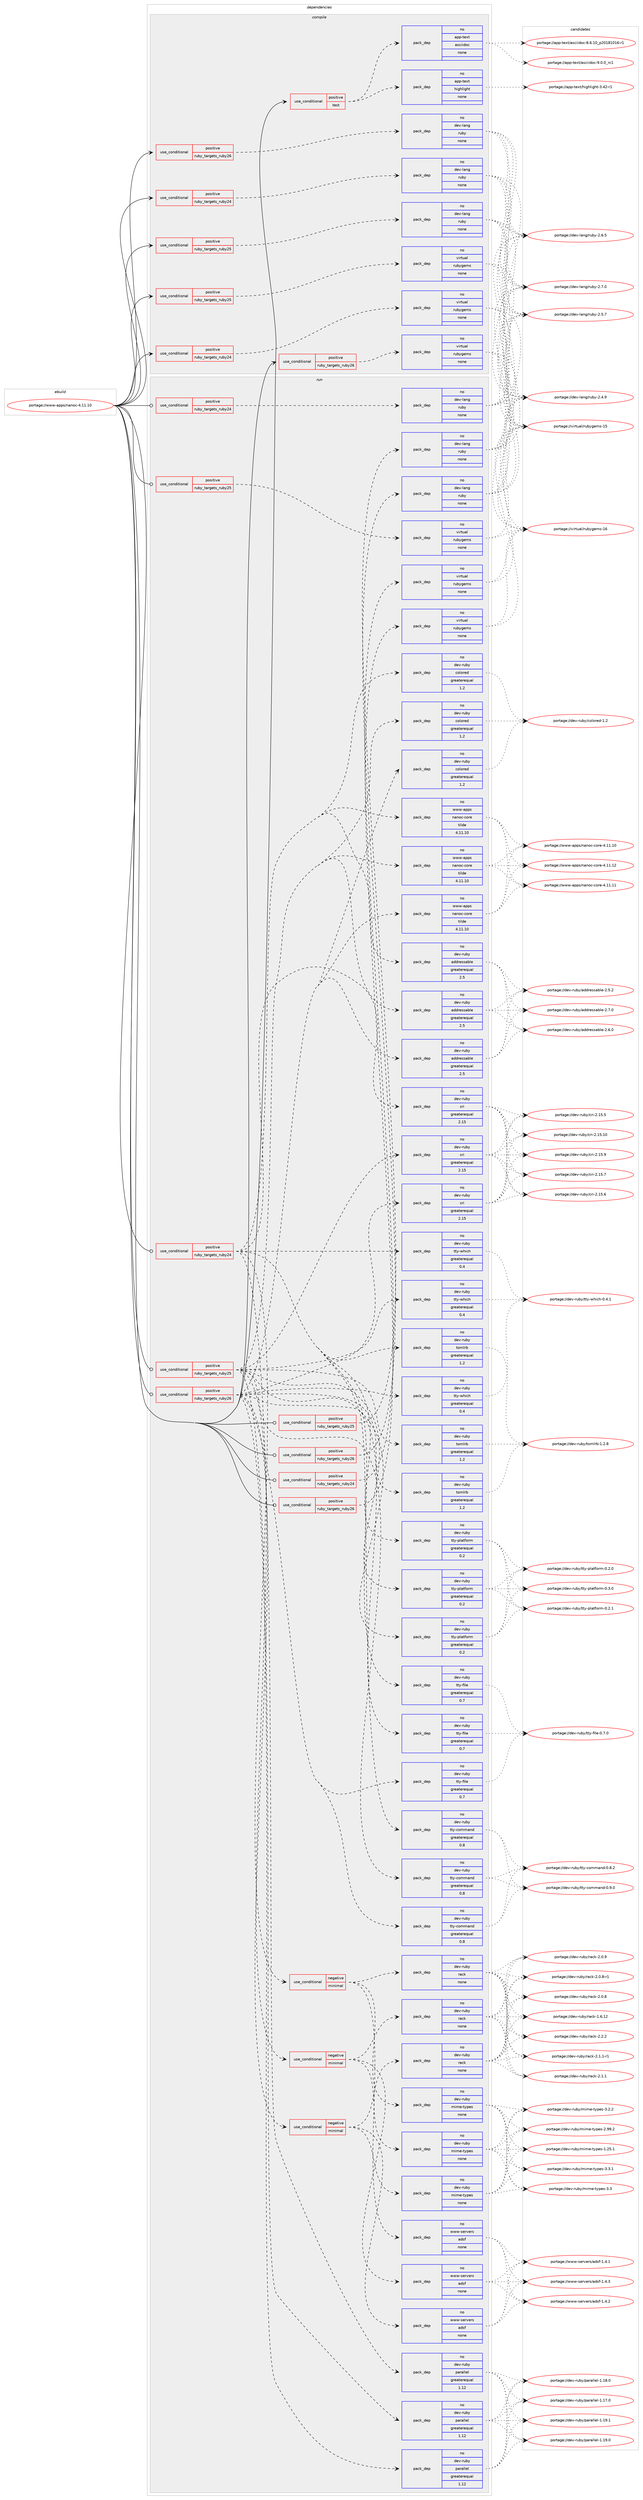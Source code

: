 digraph prolog {

# *************
# Graph options
# *************

newrank=true;
concentrate=true;
compound=true;
graph [rankdir=LR,fontname=Helvetica,fontsize=10,ranksep=1.5];#, ranksep=2.5, nodesep=0.2];
edge  [arrowhead=vee];
node  [fontname=Helvetica,fontsize=10];

# **********
# The ebuild
# **********

subgraph cluster_leftcol {
color=gray;
rank=same;
label=<<i>ebuild</i>>;
id [label="portage://www-apps/nanoc-4.11.10", color=red, width=4, href="../www-apps/nanoc-4.11.10.svg"];
}

# ****************
# The dependencies
# ****************

subgraph cluster_midcol {
color=gray;
label=<<i>dependencies</i>>;
subgraph cluster_compile {
fillcolor="#eeeeee";
style=filled;
label=<<i>compile</i>>;
subgraph cond2663 {
dependency18436 [label=<<TABLE BORDER="0" CELLBORDER="1" CELLSPACING="0" CELLPADDING="4"><TR><TD ROWSPAN="3" CELLPADDING="10">use_conditional</TD></TR><TR><TD>positive</TD></TR><TR><TD>ruby_targets_ruby24</TD></TR></TABLE>>, shape=none, color=red];
subgraph pack15449 {
dependency18437 [label=<<TABLE BORDER="0" CELLBORDER="1" CELLSPACING="0" CELLPADDING="4" WIDTH="220"><TR><TD ROWSPAN="6" CELLPADDING="30">pack_dep</TD></TR><TR><TD WIDTH="110">no</TD></TR><TR><TD>dev-lang</TD></TR><TR><TD>ruby</TD></TR><TR><TD>none</TD></TR><TR><TD></TD></TR></TABLE>>, shape=none, color=blue];
}
dependency18436:e -> dependency18437:w [weight=20,style="dashed",arrowhead="vee"];
}
id:e -> dependency18436:w [weight=20,style="solid",arrowhead="vee"];
subgraph cond2664 {
dependency18438 [label=<<TABLE BORDER="0" CELLBORDER="1" CELLSPACING="0" CELLPADDING="4"><TR><TD ROWSPAN="3" CELLPADDING="10">use_conditional</TD></TR><TR><TD>positive</TD></TR><TR><TD>ruby_targets_ruby24</TD></TR></TABLE>>, shape=none, color=red];
subgraph pack15450 {
dependency18439 [label=<<TABLE BORDER="0" CELLBORDER="1" CELLSPACING="0" CELLPADDING="4" WIDTH="220"><TR><TD ROWSPAN="6" CELLPADDING="30">pack_dep</TD></TR><TR><TD WIDTH="110">no</TD></TR><TR><TD>virtual</TD></TR><TR><TD>rubygems</TD></TR><TR><TD>none</TD></TR><TR><TD></TD></TR></TABLE>>, shape=none, color=blue];
}
dependency18438:e -> dependency18439:w [weight=20,style="dashed",arrowhead="vee"];
}
id:e -> dependency18438:w [weight=20,style="solid",arrowhead="vee"];
subgraph cond2665 {
dependency18440 [label=<<TABLE BORDER="0" CELLBORDER="1" CELLSPACING="0" CELLPADDING="4"><TR><TD ROWSPAN="3" CELLPADDING="10">use_conditional</TD></TR><TR><TD>positive</TD></TR><TR><TD>ruby_targets_ruby25</TD></TR></TABLE>>, shape=none, color=red];
subgraph pack15451 {
dependency18441 [label=<<TABLE BORDER="0" CELLBORDER="1" CELLSPACING="0" CELLPADDING="4" WIDTH="220"><TR><TD ROWSPAN="6" CELLPADDING="30">pack_dep</TD></TR><TR><TD WIDTH="110">no</TD></TR><TR><TD>dev-lang</TD></TR><TR><TD>ruby</TD></TR><TR><TD>none</TD></TR><TR><TD></TD></TR></TABLE>>, shape=none, color=blue];
}
dependency18440:e -> dependency18441:w [weight=20,style="dashed",arrowhead="vee"];
}
id:e -> dependency18440:w [weight=20,style="solid",arrowhead="vee"];
subgraph cond2666 {
dependency18442 [label=<<TABLE BORDER="0" CELLBORDER="1" CELLSPACING="0" CELLPADDING="4"><TR><TD ROWSPAN="3" CELLPADDING="10">use_conditional</TD></TR><TR><TD>positive</TD></TR><TR><TD>ruby_targets_ruby25</TD></TR></TABLE>>, shape=none, color=red];
subgraph pack15452 {
dependency18443 [label=<<TABLE BORDER="0" CELLBORDER="1" CELLSPACING="0" CELLPADDING="4" WIDTH="220"><TR><TD ROWSPAN="6" CELLPADDING="30">pack_dep</TD></TR><TR><TD WIDTH="110">no</TD></TR><TR><TD>virtual</TD></TR><TR><TD>rubygems</TD></TR><TR><TD>none</TD></TR><TR><TD></TD></TR></TABLE>>, shape=none, color=blue];
}
dependency18442:e -> dependency18443:w [weight=20,style="dashed",arrowhead="vee"];
}
id:e -> dependency18442:w [weight=20,style="solid",arrowhead="vee"];
subgraph cond2667 {
dependency18444 [label=<<TABLE BORDER="0" CELLBORDER="1" CELLSPACING="0" CELLPADDING="4"><TR><TD ROWSPAN="3" CELLPADDING="10">use_conditional</TD></TR><TR><TD>positive</TD></TR><TR><TD>ruby_targets_ruby26</TD></TR></TABLE>>, shape=none, color=red];
subgraph pack15453 {
dependency18445 [label=<<TABLE BORDER="0" CELLBORDER="1" CELLSPACING="0" CELLPADDING="4" WIDTH="220"><TR><TD ROWSPAN="6" CELLPADDING="30">pack_dep</TD></TR><TR><TD WIDTH="110">no</TD></TR><TR><TD>dev-lang</TD></TR><TR><TD>ruby</TD></TR><TR><TD>none</TD></TR><TR><TD></TD></TR></TABLE>>, shape=none, color=blue];
}
dependency18444:e -> dependency18445:w [weight=20,style="dashed",arrowhead="vee"];
}
id:e -> dependency18444:w [weight=20,style="solid",arrowhead="vee"];
subgraph cond2668 {
dependency18446 [label=<<TABLE BORDER="0" CELLBORDER="1" CELLSPACING="0" CELLPADDING="4"><TR><TD ROWSPAN="3" CELLPADDING="10">use_conditional</TD></TR><TR><TD>positive</TD></TR><TR><TD>ruby_targets_ruby26</TD></TR></TABLE>>, shape=none, color=red];
subgraph pack15454 {
dependency18447 [label=<<TABLE BORDER="0" CELLBORDER="1" CELLSPACING="0" CELLPADDING="4" WIDTH="220"><TR><TD ROWSPAN="6" CELLPADDING="30">pack_dep</TD></TR><TR><TD WIDTH="110">no</TD></TR><TR><TD>virtual</TD></TR><TR><TD>rubygems</TD></TR><TR><TD>none</TD></TR><TR><TD></TD></TR></TABLE>>, shape=none, color=blue];
}
dependency18446:e -> dependency18447:w [weight=20,style="dashed",arrowhead="vee"];
}
id:e -> dependency18446:w [weight=20,style="solid",arrowhead="vee"];
subgraph cond2669 {
dependency18448 [label=<<TABLE BORDER="0" CELLBORDER="1" CELLSPACING="0" CELLPADDING="4"><TR><TD ROWSPAN="3" CELLPADDING="10">use_conditional</TD></TR><TR><TD>positive</TD></TR><TR><TD>test</TD></TR></TABLE>>, shape=none, color=red];
subgraph pack15455 {
dependency18449 [label=<<TABLE BORDER="0" CELLBORDER="1" CELLSPACING="0" CELLPADDING="4" WIDTH="220"><TR><TD ROWSPAN="6" CELLPADDING="30">pack_dep</TD></TR><TR><TD WIDTH="110">no</TD></TR><TR><TD>app-text</TD></TR><TR><TD>asciidoc</TD></TR><TR><TD>none</TD></TR><TR><TD></TD></TR></TABLE>>, shape=none, color=blue];
}
dependency18448:e -> dependency18449:w [weight=20,style="dashed",arrowhead="vee"];
subgraph pack15456 {
dependency18450 [label=<<TABLE BORDER="0" CELLBORDER="1" CELLSPACING="0" CELLPADDING="4" WIDTH="220"><TR><TD ROWSPAN="6" CELLPADDING="30">pack_dep</TD></TR><TR><TD WIDTH="110">no</TD></TR><TR><TD>app-text</TD></TR><TR><TD>highlight</TD></TR><TR><TD>none</TD></TR><TR><TD></TD></TR></TABLE>>, shape=none, color=blue];
}
dependency18448:e -> dependency18450:w [weight=20,style="dashed",arrowhead="vee"];
}
id:e -> dependency18448:w [weight=20,style="solid",arrowhead="vee"];
}
subgraph cluster_compileandrun {
fillcolor="#eeeeee";
style=filled;
label=<<i>compile and run</i>>;
}
subgraph cluster_run {
fillcolor="#eeeeee";
style=filled;
label=<<i>run</i>>;
subgraph cond2670 {
dependency18451 [label=<<TABLE BORDER="0" CELLBORDER="1" CELLSPACING="0" CELLPADDING="4"><TR><TD ROWSPAN="3" CELLPADDING="10">use_conditional</TD></TR><TR><TD>positive</TD></TR><TR><TD>ruby_targets_ruby24</TD></TR></TABLE>>, shape=none, color=red];
subgraph cond2671 {
dependency18452 [label=<<TABLE BORDER="0" CELLBORDER="1" CELLSPACING="0" CELLPADDING="4"><TR><TD ROWSPAN="3" CELLPADDING="10">use_conditional</TD></TR><TR><TD>negative</TD></TR><TR><TD>minimal</TD></TR></TABLE>>, shape=none, color=red];
subgraph pack15457 {
dependency18453 [label=<<TABLE BORDER="0" CELLBORDER="1" CELLSPACING="0" CELLPADDING="4" WIDTH="220"><TR><TD ROWSPAN="6" CELLPADDING="30">pack_dep</TD></TR><TR><TD WIDTH="110">no</TD></TR><TR><TD>dev-ruby</TD></TR><TR><TD>mime-types</TD></TR><TR><TD>none</TD></TR><TR><TD></TD></TR></TABLE>>, shape=none, color=blue];
}
dependency18452:e -> dependency18453:w [weight=20,style="dashed",arrowhead="vee"];
subgraph pack15458 {
dependency18454 [label=<<TABLE BORDER="0" CELLBORDER="1" CELLSPACING="0" CELLPADDING="4" WIDTH="220"><TR><TD ROWSPAN="6" CELLPADDING="30">pack_dep</TD></TR><TR><TD WIDTH="110">no</TD></TR><TR><TD>dev-ruby</TD></TR><TR><TD>rack</TD></TR><TR><TD>none</TD></TR><TR><TD></TD></TR></TABLE>>, shape=none, color=blue];
}
dependency18452:e -> dependency18454:w [weight=20,style="dashed",arrowhead="vee"];
subgraph pack15459 {
dependency18455 [label=<<TABLE BORDER="0" CELLBORDER="1" CELLSPACING="0" CELLPADDING="4" WIDTH="220"><TR><TD ROWSPAN="6" CELLPADDING="30">pack_dep</TD></TR><TR><TD WIDTH="110">no</TD></TR><TR><TD>www-servers</TD></TR><TR><TD>adsf</TD></TR><TR><TD>none</TD></TR><TR><TD></TD></TR></TABLE>>, shape=none, color=blue];
}
dependency18452:e -> dependency18455:w [weight=20,style="dashed",arrowhead="vee"];
}
dependency18451:e -> dependency18452:w [weight=20,style="dashed",arrowhead="vee"];
subgraph pack15460 {
dependency18456 [label=<<TABLE BORDER="0" CELLBORDER="1" CELLSPACING="0" CELLPADDING="4" WIDTH="220"><TR><TD ROWSPAN="6" CELLPADDING="30">pack_dep</TD></TR><TR><TD WIDTH="110">no</TD></TR><TR><TD>dev-ruby</TD></TR><TR><TD>addressable</TD></TR><TR><TD>greaterequal</TD></TR><TR><TD>2.5</TD></TR></TABLE>>, shape=none, color=blue];
}
dependency18451:e -> dependency18456:w [weight=20,style="dashed",arrowhead="vee"];
subgraph pack15461 {
dependency18457 [label=<<TABLE BORDER="0" CELLBORDER="1" CELLSPACING="0" CELLPADDING="4" WIDTH="220"><TR><TD ROWSPAN="6" CELLPADDING="30">pack_dep</TD></TR><TR><TD WIDTH="110">no</TD></TR><TR><TD>dev-ruby</TD></TR><TR><TD>colored</TD></TR><TR><TD>greaterequal</TD></TR><TR><TD>1.2</TD></TR></TABLE>>, shape=none, color=blue];
}
dependency18451:e -> dependency18457:w [weight=20,style="dashed",arrowhead="vee"];
subgraph pack15462 {
dependency18458 [label=<<TABLE BORDER="0" CELLBORDER="1" CELLSPACING="0" CELLPADDING="4" WIDTH="220"><TR><TD ROWSPAN="6" CELLPADDING="30">pack_dep</TD></TR><TR><TD WIDTH="110">no</TD></TR><TR><TD>dev-ruby</TD></TR><TR><TD>cri</TD></TR><TR><TD>greaterequal</TD></TR><TR><TD>2.15</TD></TR></TABLE>>, shape=none, color=blue];
}
dependency18451:e -> dependency18458:w [weight=20,style="dashed",arrowhead="vee"];
subgraph pack15463 {
dependency18459 [label=<<TABLE BORDER="0" CELLBORDER="1" CELLSPACING="0" CELLPADDING="4" WIDTH="220"><TR><TD ROWSPAN="6" CELLPADDING="30">pack_dep</TD></TR><TR><TD WIDTH="110">no</TD></TR><TR><TD>www-apps</TD></TR><TR><TD>nanoc-core</TD></TR><TR><TD>tilde</TD></TR><TR><TD>4.11.10</TD></TR></TABLE>>, shape=none, color=blue];
}
dependency18451:e -> dependency18459:w [weight=20,style="dashed",arrowhead="vee"];
subgraph pack15464 {
dependency18460 [label=<<TABLE BORDER="0" CELLBORDER="1" CELLSPACING="0" CELLPADDING="4" WIDTH="220"><TR><TD ROWSPAN="6" CELLPADDING="30">pack_dep</TD></TR><TR><TD WIDTH="110">no</TD></TR><TR><TD>dev-ruby</TD></TR><TR><TD>parallel</TD></TR><TR><TD>greaterequal</TD></TR><TR><TD>1.12</TD></TR></TABLE>>, shape=none, color=blue];
}
dependency18451:e -> dependency18460:w [weight=20,style="dashed",arrowhead="vee"];
subgraph pack15465 {
dependency18461 [label=<<TABLE BORDER="0" CELLBORDER="1" CELLSPACING="0" CELLPADDING="4" WIDTH="220"><TR><TD ROWSPAN="6" CELLPADDING="30">pack_dep</TD></TR><TR><TD WIDTH="110">no</TD></TR><TR><TD>dev-ruby</TD></TR><TR><TD>tomlrb</TD></TR><TR><TD>greaterequal</TD></TR><TR><TD>1.2</TD></TR></TABLE>>, shape=none, color=blue];
}
dependency18451:e -> dependency18461:w [weight=20,style="dashed",arrowhead="vee"];
subgraph pack15466 {
dependency18462 [label=<<TABLE BORDER="0" CELLBORDER="1" CELLSPACING="0" CELLPADDING="4" WIDTH="220"><TR><TD ROWSPAN="6" CELLPADDING="30">pack_dep</TD></TR><TR><TD WIDTH="110">no</TD></TR><TR><TD>dev-ruby</TD></TR><TR><TD>tty-command</TD></TR><TR><TD>greaterequal</TD></TR><TR><TD>0.8</TD></TR></TABLE>>, shape=none, color=blue];
}
dependency18451:e -> dependency18462:w [weight=20,style="dashed",arrowhead="vee"];
subgraph pack15467 {
dependency18463 [label=<<TABLE BORDER="0" CELLBORDER="1" CELLSPACING="0" CELLPADDING="4" WIDTH="220"><TR><TD ROWSPAN="6" CELLPADDING="30">pack_dep</TD></TR><TR><TD WIDTH="110">no</TD></TR><TR><TD>dev-ruby</TD></TR><TR><TD>tty-file</TD></TR><TR><TD>greaterequal</TD></TR><TR><TD>0.7</TD></TR></TABLE>>, shape=none, color=blue];
}
dependency18451:e -> dependency18463:w [weight=20,style="dashed",arrowhead="vee"];
subgraph pack15468 {
dependency18464 [label=<<TABLE BORDER="0" CELLBORDER="1" CELLSPACING="0" CELLPADDING="4" WIDTH="220"><TR><TD ROWSPAN="6" CELLPADDING="30">pack_dep</TD></TR><TR><TD WIDTH="110">no</TD></TR><TR><TD>dev-ruby</TD></TR><TR><TD>tty-platform</TD></TR><TR><TD>greaterequal</TD></TR><TR><TD>0.2</TD></TR></TABLE>>, shape=none, color=blue];
}
dependency18451:e -> dependency18464:w [weight=20,style="dashed",arrowhead="vee"];
subgraph pack15469 {
dependency18465 [label=<<TABLE BORDER="0" CELLBORDER="1" CELLSPACING="0" CELLPADDING="4" WIDTH="220"><TR><TD ROWSPAN="6" CELLPADDING="30">pack_dep</TD></TR><TR><TD WIDTH="110">no</TD></TR><TR><TD>dev-ruby</TD></TR><TR><TD>tty-which</TD></TR><TR><TD>greaterequal</TD></TR><TR><TD>0.4</TD></TR></TABLE>>, shape=none, color=blue];
}
dependency18451:e -> dependency18465:w [weight=20,style="dashed",arrowhead="vee"];
}
id:e -> dependency18451:w [weight=20,style="solid",arrowhead="odot"];
subgraph cond2672 {
dependency18466 [label=<<TABLE BORDER="0" CELLBORDER="1" CELLSPACING="0" CELLPADDING="4"><TR><TD ROWSPAN="3" CELLPADDING="10">use_conditional</TD></TR><TR><TD>positive</TD></TR><TR><TD>ruby_targets_ruby24</TD></TR></TABLE>>, shape=none, color=red];
subgraph pack15470 {
dependency18467 [label=<<TABLE BORDER="0" CELLBORDER="1" CELLSPACING="0" CELLPADDING="4" WIDTH="220"><TR><TD ROWSPAN="6" CELLPADDING="30">pack_dep</TD></TR><TR><TD WIDTH="110">no</TD></TR><TR><TD>dev-lang</TD></TR><TR><TD>ruby</TD></TR><TR><TD>none</TD></TR><TR><TD></TD></TR></TABLE>>, shape=none, color=blue];
}
dependency18466:e -> dependency18467:w [weight=20,style="dashed",arrowhead="vee"];
}
id:e -> dependency18466:w [weight=20,style="solid",arrowhead="odot"];
subgraph cond2673 {
dependency18468 [label=<<TABLE BORDER="0" CELLBORDER="1" CELLSPACING="0" CELLPADDING="4"><TR><TD ROWSPAN="3" CELLPADDING="10">use_conditional</TD></TR><TR><TD>positive</TD></TR><TR><TD>ruby_targets_ruby24</TD></TR></TABLE>>, shape=none, color=red];
subgraph pack15471 {
dependency18469 [label=<<TABLE BORDER="0" CELLBORDER="1" CELLSPACING="0" CELLPADDING="4" WIDTH="220"><TR><TD ROWSPAN="6" CELLPADDING="30">pack_dep</TD></TR><TR><TD WIDTH="110">no</TD></TR><TR><TD>virtual</TD></TR><TR><TD>rubygems</TD></TR><TR><TD>none</TD></TR><TR><TD></TD></TR></TABLE>>, shape=none, color=blue];
}
dependency18468:e -> dependency18469:w [weight=20,style="dashed",arrowhead="vee"];
}
id:e -> dependency18468:w [weight=20,style="solid",arrowhead="odot"];
subgraph cond2674 {
dependency18470 [label=<<TABLE BORDER="0" CELLBORDER="1" CELLSPACING="0" CELLPADDING="4"><TR><TD ROWSPAN="3" CELLPADDING="10">use_conditional</TD></TR><TR><TD>positive</TD></TR><TR><TD>ruby_targets_ruby25</TD></TR></TABLE>>, shape=none, color=red];
subgraph cond2675 {
dependency18471 [label=<<TABLE BORDER="0" CELLBORDER="1" CELLSPACING="0" CELLPADDING="4"><TR><TD ROWSPAN="3" CELLPADDING="10">use_conditional</TD></TR><TR><TD>negative</TD></TR><TR><TD>minimal</TD></TR></TABLE>>, shape=none, color=red];
subgraph pack15472 {
dependency18472 [label=<<TABLE BORDER="0" CELLBORDER="1" CELLSPACING="0" CELLPADDING="4" WIDTH="220"><TR><TD ROWSPAN="6" CELLPADDING="30">pack_dep</TD></TR><TR><TD WIDTH="110">no</TD></TR><TR><TD>dev-ruby</TD></TR><TR><TD>mime-types</TD></TR><TR><TD>none</TD></TR><TR><TD></TD></TR></TABLE>>, shape=none, color=blue];
}
dependency18471:e -> dependency18472:w [weight=20,style="dashed",arrowhead="vee"];
subgraph pack15473 {
dependency18473 [label=<<TABLE BORDER="0" CELLBORDER="1" CELLSPACING="0" CELLPADDING="4" WIDTH="220"><TR><TD ROWSPAN="6" CELLPADDING="30">pack_dep</TD></TR><TR><TD WIDTH="110">no</TD></TR><TR><TD>dev-ruby</TD></TR><TR><TD>rack</TD></TR><TR><TD>none</TD></TR><TR><TD></TD></TR></TABLE>>, shape=none, color=blue];
}
dependency18471:e -> dependency18473:w [weight=20,style="dashed",arrowhead="vee"];
subgraph pack15474 {
dependency18474 [label=<<TABLE BORDER="0" CELLBORDER="1" CELLSPACING="0" CELLPADDING="4" WIDTH="220"><TR><TD ROWSPAN="6" CELLPADDING="30">pack_dep</TD></TR><TR><TD WIDTH="110">no</TD></TR><TR><TD>www-servers</TD></TR><TR><TD>adsf</TD></TR><TR><TD>none</TD></TR><TR><TD></TD></TR></TABLE>>, shape=none, color=blue];
}
dependency18471:e -> dependency18474:w [weight=20,style="dashed",arrowhead="vee"];
}
dependency18470:e -> dependency18471:w [weight=20,style="dashed",arrowhead="vee"];
subgraph pack15475 {
dependency18475 [label=<<TABLE BORDER="0" CELLBORDER="1" CELLSPACING="0" CELLPADDING="4" WIDTH="220"><TR><TD ROWSPAN="6" CELLPADDING="30">pack_dep</TD></TR><TR><TD WIDTH="110">no</TD></TR><TR><TD>dev-ruby</TD></TR><TR><TD>addressable</TD></TR><TR><TD>greaterequal</TD></TR><TR><TD>2.5</TD></TR></TABLE>>, shape=none, color=blue];
}
dependency18470:e -> dependency18475:w [weight=20,style="dashed",arrowhead="vee"];
subgraph pack15476 {
dependency18476 [label=<<TABLE BORDER="0" CELLBORDER="1" CELLSPACING="0" CELLPADDING="4" WIDTH="220"><TR><TD ROWSPAN="6" CELLPADDING="30">pack_dep</TD></TR><TR><TD WIDTH="110">no</TD></TR><TR><TD>dev-ruby</TD></TR><TR><TD>colored</TD></TR><TR><TD>greaterequal</TD></TR><TR><TD>1.2</TD></TR></TABLE>>, shape=none, color=blue];
}
dependency18470:e -> dependency18476:w [weight=20,style="dashed",arrowhead="vee"];
subgraph pack15477 {
dependency18477 [label=<<TABLE BORDER="0" CELLBORDER="1" CELLSPACING="0" CELLPADDING="4" WIDTH="220"><TR><TD ROWSPAN="6" CELLPADDING="30">pack_dep</TD></TR><TR><TD WIDTH="110">no</TD></TR><TR><TD>dev-ruby</TD></TR><TR><TD>cri</TD></TR><TR><TD>greaterequal</TD></TR><TR><TD>2.15</TD></TR></TABLE>>, shape=none, color=blue];
}
dependency18470:e -> dependency18477:w [weight=20,style="dashed",arrowhead="vee"];
subgraph pack15478 {
dependency18478 [label=<<TABLE BORDER="0" CELLBORDER="1" CELLSPACING="0" CELLPADDING="4" WIDTH="220"><TR><TD ROWSPAN="6" CELLPADDING="30">pack_dep</TD></TR><TR><TD WIDTH="110">no</TD></TR><TR><TD>www-apps</TD></TR><TR><TD>nanoc-core</TD></TR><TR><TD>tilde</TD></TR><TR><TD>4.11.10</TD></TR></TABLE>>, shape=none, color=blue];
}
dependency18470:e -> dependency18478:w [weight=20,style="dashed",arrowhead="vee"];
subgraph pack15479 {
dependency18479 [label=<<TABLE BORDER="0" CELLBORDER="1" CELLSPACING="0" CELLPADDING="4" WIDTH="220"><TR><TD ROWSPAN="6" CELLPADDING="30">pack_dep</TD></TR><TR><TD WIDTH="110">no</TD></TR><TR><TD>dev-ruby</TD></TR><TR><TD>parallel</TD></TR><TR><TD>greaterequal</TD></TR><TR><TD>1.12</TD></TR></TABLE>>, shape=none, color=blue];
}
dependency18470:e -> dependency18479:w [weight=20,style="dashed",arrowhead="vee"];
subgraph pack15480 {
dependency18480 [label=<<TABLE BORDER="0" CELLBORDER="1" CELLSPACING="0" CELLPADDING="4" WIDTH="220"><TR><TD ROWSPAN="6" CELLPADDING="30">pack_dep</TD></TR><TR><TD WIDTH="110">no</TD></TR><TR><TD>dev-ruby</TD></TR><TR><TD>tomlrb</TD></TR><TR><TD>greaterequal</TD></TR><TR><TD>1.2</TD></TR></TABLE>>, shape=none, color=blue];
}
dependency18470:e -> dependency18480:w [weight=20,style="dashed",arrowhead="vee"];
subgraph pack15481 {
dependency18481 [label=<<TABLE BORDER="0" CELLBORDER="1" CELLSPACING="0" CELLPADDING="4" WIDTH="220"><TR><TD ROWSPAN="6" CELLPADDING="30">pack_dep</TD></TR><TR><TD WIDTH="110">no</TD></TR><TR><TD>dev-ruby</TD></TR><TR><TD>tty-command</TD></TR><TR><TD>greaterequal</TD></TR><TR><TD>0.8</TD></TR></TABLE>>, shape=none, color=blue];
}
dependency18470:e -> dependency18481:w [weight=20,style="dashed",arrowhead="vee"];
subgraph pack15482 {
dependency18482 [label=<<TABLE BORDER="0" CELLBORDER="1" CELLSPACING="0" CELLPADDING="4" WIDTH="220"><TR><TD ROWSPAN="6" CELLPADDING="30">pack_dep</TD></TR><TR><TD WIDTH="110">no</TD></TR><TR><TD>dev-ruby</TD></TR><TR><TD>tty-file</TD></TR><TR><TD>greaterequal</TD></TR><TR><TD>0.7</TD></TR></TABLE>>, shape=none, color=blue];
}
dependency18470:e -> dependency18482:w [weight=20,style="dashed",arrowhead="vee"];
subgraph pack15483 {
dependency18483 [label=<<TABLE BORDER="0" CELLBORDER="1" CELLSPACING="0" CELLPADDING="4" WIDTH="220"><TR><TD ROWSPAN="6" CELLPADDING="30">pack_dep</TD></TR><TR><TD WIDTH="110">no</TD></TR><TR><TD>dev-ruby</TD></TR><TR><TD>tty-platform</TD></TR><TR><TD>greaterequal</TD></TR><TR><TD>0.2</TD></TR></TABLE>>, shape=none, color=blue];
}
dependency18470:e -> dependency18483:w [weight=20,style="dashed",arrowhead="vee"];
subgraph pack15484 {
dependency18484 [label=<<TABLE BORDER="0" CELLBORDER="1" CELLSPACING="0" CELLPADDING="4" WIDTH="220"><TR><TD ROWSPAN="6" CELLPADDING="30">pack_dep</TD></TR><TR><TD WIDTH="110">no</TD></TR><TR><TD>dev-ruby</TD></TR><TR><TD>tty-which</TD></TR><TR><TD>greaterequal</TD></TR><TR><TD>0.4</TD></TR></TABLE>>, shape=none, color=blue];
}
dependency18470:e -> dependency18484:w [weight=20,style="dashed",arrowhead="vee"];
}
id:e -> dependency18470:w [weight=20,style="solid",arrowhead="odot"];
subgraph cond2676 {
dependency18485 [label=<<TABLE BORDER="0" CELLBORDER="1" CELLSPACING="0" CELLPADDING="4"><TR><TD ROWSPAN="3" CELLPADDING="10">use_conditional</TD></TR><TR><TD>positive</TD></TR><TR><TD>ruby_targets_ruby25</TD></TR></TABLE>>, shape=none, color=red];
subgraph pack15485 {
dependency18486 [label=<<TABLE BORDER="0" CELLBORDER="1" CELLSPACING="0" CELLPADDING="4" WIDTH="220"><TR><TD ROWSPAN="6" CELLPADDING="30">pack_dep</TD></TR><TR><TD WIDTH="110">no</TD></TR><TR><TD>dev-lang</TD></TR><TR><TD>ruby</TD></TR><TR><TD>none</TD></TR><TR><TD></TD></TR></TABLE>>, shape=none, color=blue];
}
dependency18485:e -> dependency18486:w [weight=20,style="dashed",arrowhead="vee"];
}
id:e -> dependency18485:w [weight=20,style="solid",arrowhead="odot"];
subgraph cond2677 {
dependency18487 [label=<<TABLE BORDER="0" CELLBORDER="1" CELLSPACING="0" CELLPADDING="4"><TR><TD ROWSPAN="3" CELLPADDING="10">use_conditional</TD></TR><TR><TD>positive</TD></TR><TR><TD>ruby_targets_ruby25</TD></TR></TABLE>>, shape=none, color=red];
subgraph pack15486 {
dependency18488 [label=<<TABLE BORDER="0" CELLBORDER="1" CELLSPACING="0" CELLPADDING="4" WIDTH="220"><TR><TD ROWSPAN="6" CELLPADDING="30">pack_dep</TD></TR><TR><TD WIDTH="110">no</TD></TR><TR><TD>virtual</TD></TR><TR><TD>rubygems</TD></TR><TR><TD>none</TD></TR><TR><TD></TD></TR></TABLE>>, shape=none, color=blue];
}
dependency18487:e -> dependency18488:w [weight=20,style="dashed",arrowhead="vee"];
}
id:e -> dependency18487:w [weight=20,style="solid",arrowhead="odot"];
subgraph cond2678 {
dependency18489 [label=<<TABLE BORDER="0" CELLBORDER="1" CELLSPACING="0" CELLPADDING="4"><TR><TD ROWSPAN="3" CELLPADDING="10">use_conditional</TD></TR><TR><TD>positive</TD></TR><TR><TD>ruby_targets_ruby26</TD></TR></TABLE>>, shape=none, color=red];
subgraph cond2679 {
dependency18490 [label=<<TABLE BORDER="0" CELLBORDER="1" CELLSPACING="0" CELLPADDING="4"><TR><TD ROWSPAN="3" CELLPADDING="10">use_conditional</TD></TR><TR><TD>negative</TD></TR><TR><TD>minimal</TD></TR></TABLE>>, shape=none, color=red];
subgraph pack15487 {
dependency18491 [label=<<TABLE BORDER="0" CELLBORDER="1" CELLSPACING="0" CELLPADDING="4" WIDTH="220"><TR><TD ROWSPAN="6" CELLPADDING="30">pack_dep</TD></TR><TR><TD WIDTH="110">no</TD></TR><TR><TD>dev-ruby</TD></TR><TR><TD>mime-types</TD></TR><TR><TD>none</TD></TR><TR><TD></TD></TR></TABLE>>, shape=none, color=blue];
}
dependency18490:e -> dependency18491:w [weight=20,style="dashed",arrowhead="vee"];
subgraph pack15488 {
dependency18492 [label=<<TABLE BORDER="0" CELLBORDER="1" CELLSPACING="0" CELLPADDING="4" WIDTH="220"><TR><TD ROWSPAN="6" CELLPADDING="30">pack_dep</TD></TR><TR><TD WIDTH="110">no</TD></TR><TR><TD>dev-ruby</TD></TR><TR><TD>rack</TD></TR><TR><TD>none</TD></TR><TR><TD></TD></TR></TABLE>>, shape=none, color=blue];
}
dependency18490:e -> dependency18492:w [weight=20,style="dashed",arrowhead="vee"];
subgraph pack15489 {
dependency18493 [label=<<TABLE BORDER="0" CELLBORDER="1" CELLSPACING="0" CELLPADDING="4" WIDTH="220"><TR><TD ROWSPAN="6" CELLPADDING="30">pack_dep</TD></TR><TR><TD WIDTH="110">no</TD></TR><TR><TD>www-servers</TD></TR><TR><TD>adsf</TD></TR><TR><TD>none</TD></TR><TR><TD></TD></TR></TABLE>>, shape=none, color=blue];
}
dependency18490:e -> dependency18493:w [weight=20,style="dashed",arrowhead="vee"];
}
dependency18489:e -> dependency18490:w [weight=20,style="dashed",arrowhead="vee"];
subgraph pack15490 {
dependency18494 [label=<<TABLE BORDER="0" CELLBORDER="1" CELLSPACING="0" CELLPADDING="4" WIDTH="220"><TR><TD ROWSPAN="6" CELLPADDING="30">pack_dep</TD></TR><TR><TD WIDTH="110">no</TD></TR><TR><TD>dev-ruby</TD></TR><TR><TD>addressable</TD></TR><TR><TD>greaterequal</TD></TR><TR><TD>2.5</TD></TR></TABLE>>, shape=none, color=blue];
}
dependency18489:e -> dependency18494:w [weight=20,style="dashed",arrowhead="vee"];
subgraph pack15491 {
dependency18495 [label=<<TABLE BORDER="0" CELLBORDER="1" CELLSPACING="0" CELLPADDING="4" WIDTH="220"><TR><TD ROWSPAN="6" CELLPADDING="30">pack_dep</TD></TR><TR><TD WIDTH="110">no</TD></TR><TR><TD>dev-ruby</TD></TR><TR><TD>colored</TD></TR><TR><TD>greaterequal</TD></TR><TR><TD>1.2</TD></TR></TABLE>>, shape=none, color=blue];
}
dependency18489:e -> dependency18495:w [weight=20,style="dashed",arrowhead="vee"];
subgraph pack15492 {
dependency18496 [label=<<TABLE BORDER="0" CELLBORDER="1" CELLSPACING="0" CELLPADDING="4" WIDTH="220"><TR><TD ROWSPAN="6" CELLPADDING="30">pack_dep</TD></TR><TR><TD WIDTH="110">no</TD></TR><TR><TD>dev-ruby</TD></TR><TR><TD>cri</TD></TR><TR><TD>greaterequal</TD></TR><TR><TD>2.15</TD></TR></TABLE>>, shape=none, color=blue];
}
dependency18489:e -> dependency18496:w [weight=20,style="dashed",arrowhead="vee"];
subgraph pack15493 {
dependency18497 [label=<<TABLE BORDER="0" CELLBORDER="1" CELLSPACING="0" CELLPADDING="4" WIDTH="220"><TR><TD ROWSPAN="6" CELLPADDING="30">pack_dep</TD></TR><TR><TD WIDTH="110">no</TD></TR><TR><TD>www-apps</TD></TR><TR><TD>nanoc-core</TD></TR><TR><TD>tilde</TD></TR><TR><TD>4.11.10</TD></TR></TABLE>>, shape=none, color=blue];
}
dependency18489:e -> dependency18497:w [weight=20,style="dashed",arrowhead="vee"];
subgraph pack15494 {
dependency18498 [label=<<TABLE BORDER="0" CELLBORDER="1" CELLSPACING="0" CELLPADDING="4" WIDTH="220"><TR><TD ROWSPAN="6" CELLPADDING="30">pack_dep</TD></TR><TR><TD WIDTH="110">no</TD></TR><TR><TD>dev-ruby</TD></TR><TR><TD>parallel</TD></TR><TR><TD>greaterequal</TD></TR><TR><TD>1.12</TD></TR></TABLE>>, shape=none, color=blue];
}
dependency18489:e -> dependency18498:w [weight=20,style="dashed",arrowhead="vee"];
subgraph pack15495 {
dependency18499 [label=<<TABLE BORDER="0" CELLBORDER="1" CELLSPACING="0" CELLPADDING="4" WIDTH="220"><TR><TD ROWSPAN="6" CELLPADDING="30">pack_dep</TD></TR><TR><TD WIDTH="110">no</TD></TR><TR><TD>dev-ruby</TD></TR><TR><TD>tomlrb</TD></TR><TR><TD>greaterequal</TD></TR><TR><TD>1.2</TD></TR></TABLE>>, shape=none, color=blue];
}
dependency18489:e -> dependency18499:w [weight=20,style="dashed",arrowhead="vee"];
subgraph pack15496 {
dependency18500 [label=<<TABLE BORDER="0" CELLBORDER="1" CELLSPACING="0" CELLPADDING="4" WIDTH="220"><TR><TD ROWSPAN="6" CELLPADDING="30">pack_dep</TD></TR><TR><TD WIDTH="110">no</TD></TR><TR><TD>dev-ruby</TD></TR><TR><TD>tty-command</TD></TR><TR><TD>greaterequal</TD></TR><TR><TD>0.8</TD></TR></TABLE>>, shape=none, color=blue];
}
dependency18489:e -> dependency18500:w [weight=20,style="dashed",arrowhead="vee"];
subgraph pack15497 {
dependency18501 [label=<<TABLE BORDER="0" CELLBORDER="1" CELLSPACING="0" CELLPADDING="4" WIDTH="220"><TR><TD ROWSPAN="6" CELLPADDING="30">pack_dep</TD></TR><TR><TD WIDTH="110">no</TD></TR><TR><TD>dev-ruby</TD></TR><TR><TD>tty-file</TD></TR><TR><TD>greaterequal</TD></TR><TR><TD>0.7</TD></TR></TABLE>>, shape=none, color=blue];
}
dependency18489:e -> dependency18501:w [weight=20,style="dashed",arrowhead="vee"];
subgraph pack15498 {
dependency18502 [label=<<TABLE BORDER="0" CELLBORDER="1" CELLSPACING="0" CELLPADDING="4" WIDTH="220"><TR><TD ROWSPAN="6" CELLPADDING="30">pack_dep</TD></TR><TR><TD WIDTH="110">no</TD></TR><TR><TD>dev-ruby</TD></TR><TR><TD>tty-platform</TD></TR><TR><TD>greaterequal</TD></TR><TR><TD>0.2</TD></TR></TABLE>>, shape=none, color=blue];
}
dependency18489:e -> dependency18502:w [weight=20,style="dashed",arrowhead="vee"];
subgraph pack15499 {
dependency18503 [label=<<TABLE BORDER="0" CELLBORDER="1" CELLSPACING="0" CELLPADDING="4" WIDTH="220"><TR><TD ROWSPAN="6" CELLPADDING="30">pack_dep</TD></TR><TR><TD WIDTH="110">no</TD></TR><TR><TD>dev-ruby</TD></TR><TR><TD>tty-which</TD></TR><TR><TD>greaterequal</TD></TR><TR><TD>0.4</TD></TR></TABLE>>, shape=none, color=blue];
}
dependency18489:e -> dependency18503:w [weight=20,style="dashed",arrowhead="vee"];
}
id:e -> dependency18489:w [weight=20,style="solid",arrowhead="odot"];
subgraph cond2680 {
dependency18504 [label=<<TABLE BORDER="0" CELLBORDER="1" CELLSPACING="0" CELLPADDING="4"><TR><TD ROWSPAN="3" CELLPADDING="10">use_conditional</TD></TR><TR><TD>positive</TD></TR><TR><TD>ruby_targets_ruby26</TD></TR></TABLE>>, shape=none, color=red];
subgraph pack15500 {
dependency18505 [label=<<TABLE BORDER="0" CELLBORDER="1" CELLSPACING="0" CELLPADDING="4" WIDTH="220"><TR><TD ROWSPAN="6" CELLPADDING="30">pack_dep</TD></TR><TR><TD WIDTH="110">no</TD></TR><TR><TD>dev-lang</TD></TR><TR><TD>ruby</TD></TR><TR><TD>none</TD></TR><TR><TD></TD></TR></TABLE>>, shape=none, color=blue];
}
dependency18504:e -> dependency18505:w [weight=20,style="dashed",arrowhead="vee"];
}
id:e -> dependency18504:w [weight=20,style="solid",arrowhead="odot"];
subgraph cond2681 {
dependency18506 [label=<<TABLE BORDER="0" CELLBORDER="1" CELLSPACING="0" CELLPADDING="4"><TR><TD ROWSPAN="3" CELLPADDING="10">use_conditional</TD></TR><TR><TD>positive</TD></TR><TR><TD>ruby_targets_ruby26</TD></TR></TABLE>>, shape=none, color=red];
subgraph pack15501 {
dependency18507 [label=<<TABLE BORDER="0" CELLBORDER="1" CELLSPACING="0" CELLPADDING="4" WIDTH="220"><TR><TD ROWSPAN="6" CELLPADDING="30">pack_dep</TD></TR><TR><TD WIDTH="110">no</TD></TR><TR><TD>virtual</TD></TR><TR><TD>rubygems</TD></TR><TR><TD>none</TD></TR><TR><TD></TD></TR></TABLE>>, shape=none, color=blue];
}
dependency18506:e -> dependency18507:w [weight=20,style="dashed",arrowhead="vee"];
}
id:e -> dependency18506:w [weight=20,style="solid",arrowhead="odot"];
}
}

# **************
# The candidates
# **************

subgraph cluster_choices {
rank=same;
color=gray;
label=<<i>candidates</i>>;

subgraph choice15449 {
color=black;
nodesep=1;
choice10010111845108971101034711411798121455046554648 [label="portage://dev-lang/ruby-2.7.0", color=red, width=4,href="../dev-lang/ruby-2.7.0.svg"];
choice10010111845108971101034711411798121455046544653 [label="portage://dev-lang/ruby-2.6.5", color=red, width=4,href="../dev-lang/ruby-2.6.5.svg"];
choice10010111845108971101034711411798121455046534655 [label="portage://dev-lang/ruby-2.5.7", color=red, width=4,href="../dev-lang/ruby-2.5.7.svg"];
choice10010111845108971101034711411798121455046524657 [label="portage://dev-lang/ruby-2.4.9", color=red, width=4,href="../dev-lang/ruby-2.4.9.svg"];
dependency18437:e -> choice10010111845108971101034711411798121455046554648:w [style=dotted,weight="100"];
dependency18437:e -> choice10010111845108971101034711411798121455046544653:w [style=dotted,weight="100"];
dependency18437:e -> choice10010111845108971101034711411798121455046534655:w [style=dotted,weight="100"];
dependency18437:e -> choice10010111845108971101034711411798121455046524657:w [style=dotted,weight="100"];
}
subgraph choice15450 {
color=black;
nodesep=1;
choice118105114116117971084711411798121103101109115454954 [label="portage://virtual/rubygems-16", color=red, width=4,href="../virtual/rubygems-16.svg"];
choice118105114116117971084711411798121103101109115454953 [label="portage://virtual/rubygems-15", color=red, width=4,href="../virtual/rubygems-15.svg"];
dependency18439:e -> choice118105114116117971084711411798121103101109115454954:w [style=dotted,weight="100"];
dependency18439:e -> choice118105114116117971084711411798121103101109115454953:w [style=dotted,weight="100"];
}
subgraph choice15451 {
color=black;
nodesep=1;
choice10010111845108971101034711411798121455046554648 [label="portage://dev-lang/ruby-2.7.0", color=red, width=4,href="../dev-lang/ruby-2.7.0.svg"];
choice10010111845108971101034711411798121455046544653 [label="portage://dev-lang/ruby-2.6.5", color=red, width=4,href="../dev-lang/ruby-2.6.5.svg"];
choice10010111845108971101034711411798121455046534655 [label="portage://dev-lang/ruby-2.5.7", color=red, width=4,href="../dev-lang/ruby-2.5.7.svg"];
choice10010111845108971101034711411798121455046524657 [label="portage://dev-lang/ruby-2.4.9", color=red, width=4,href="../dev-lang/ruby-2.4.9.svg"];
dependency18441:e -> choice10010111845108971101034711411798121455046554648:w [style=dotted,weight="100"];
dependency18441:e -> choice10010111845108971101034711411798121455046544653:w [style=dotted,weight="100"];
dependency18441:e -> choice10010111845108971101034711411798121455046534655:w [style=dotted,weight="100"];
dependency18441:e -> choice10010111845108971101034711411798121455046524657:w [style=dotted,weight="100"];
}
subgraph choice15452 {
color=black;
nodesep=1;
choice118105114116117971084711411798121103101109115454954 [label="portage://virtual/rubygems-16", color=red, width=4,href="../virtual/rubygems-16.svg"];
choice118105114116117971084711411798121103101109115454953 [label="portage://virtual/rubygems-15", color=red, width=4,href="../virtual/rubygems-15.svg"];
dependency18443:e -> choice118105114116117971084711411798121103101109115454954:w [style=dotted,weight="100"];
dependency18443:e -> choice118105114116117971084711411798121103101109115454953:w [style=dotted,weight="100"];
}
subgraph choice15453 {
color=black;
nodesep=1;
choice10010111845108971101034711411798121455046554648 [label="portage://dev-lang/ruby-2.7.0", color=red, width=4,href="../dev-lang/ruby-2.7.0.svg"];
choice10010111845108971101034711411798121455046544653 [label="portage://dev-lang/ruby-2.6.5", color=red, width=4,href="../dev-lang/ruby-2.6.5.svg"];
choice10010111845108971101034711411798121455046534655 [label="portage://dev-lang/ruby-2.5.7", color=red, width=4,href="../dev-lang/ruby-2.5.7.svg"];
choice10010111845108971101034711411798121455046524657 [label="portage://dev-lang/ruby-2.4.9", color=red, width=4,href="../dev-lang/ruby-2.4.9.svg"];
dependency18445:e -> choice10010111845108971101034711411798121455046554648:w [style=dotted,weight="100"];
dependency18445:e -> choice10010111845108971101034711411798121455046544653:w [style=dotted,weight="100"];
dependency18445:e -> choice10010111845108971101034711411798121455046534655:w [style=dotted,weight="100"];
dependency18445:e -> choice10010111845108971101034711411798121455046524657:w [style=dotted,weight="100"];
}
subgraph choice15454 {
color=black;
nodesep=1;
choice118105114116117971084711411798121103101109115454954 [label="portage://virtual/rubygems-16", color=red, width=4,href="../virtual/rubygems-16.svg"];
choice118105114116117971084711411798121103101109115454953 [label="portage://virtual/rubygems-15", color=red, width=4,href="../virtual/rubygems-15.svg"];
dependency18447:e -> choice118105114116117971084711411798121103101109115454954:w [style=dotted,weight="100"];
dependency18447:e -> choice118105114116117971084711411798121103101109115454953:w [style=dotted,weight="100"];
}
subgraph choice15455 {
color=black;
nodesep=1;
choice971121124511610112011647971159910510510011199455746484648951149949 [label="portage://app-text/asciidoc-9.0.0_rc1", color=red, width=4,href="../app-text/asciidoc-9.0.0_rc1.svg"];
choice971121124511610112011647971159910510510011199455646544649489511250484956494849544511449 [label="portage://app-text/asciidoc-8.6.10_p20181016-r1", color=red, width=4,href="../app-text/asciidoc-8.6.10_p20181016-r1.svg"];
dependency18449:e -> choice971121124511610112011647971159910510510011199455746484648951149949:w [style=dotted,weight="100"];
dependency18449:e -> choice971121124511610112011647971159910510510011199455646544649489511250484956494849544511449:w [style=dotted,weight="100"];
}
subgraph choice15456 {
color=black;
nodesep=1;
choice97112112451161011201164710410510310410810510310411645514652504511449 [label="portage://app-text/highlight-3.42-r1", color=red, width=4,href="../app-text/highlight-3.42-r1.svg"];
dependency18450:e -> choice97112112451161011201164710410510310410810510310411645514652504511449:w [style=dotted,weight="100"];
}
subgraph choice15457 {
color=black;
nodesep=1;
choice10010111845114117981214710910510910145116121112101115455146514649 [label="portage://dev-ruby/mime-types-3.3.1", color=red, width=4,href="../dev-ruby/mime-types-3.3.1.svg"];
choice1001011184511411798121471091051091014511612111210111545514651 [label="portage://dev-ruby/mime-types-3.3", color=red, width=4,href="../dev-ruby/mime-types-3.3.svg"];
choice10010111845114117981214710910510910145116121112101115455146504650 [label="portage://dev-ruby/mime-types-3.2.2", color=red, width=4,href="../dev-ruby/mime-types-3.2.2.svg"];
choice1001011184511411798121471091051091014511612111210111545504657574650 [label="portage://dev-ruby/mime-types-2.99.2", color=red, width=4,href="../dev-ruby/mime-types-2.99.2.svg"];
choice1001011184511411798121471091051091014511612111210111545494650534649 [label="portage://dev-ruby/mime-types-1.25.1", color=red, width=4,href="../dev-ruby/mime-types-1.25.1.svg"];
dependency18453:e -> choice10010111845114117981214710910510910145116121112101115455146514649:w [style=dotted,weight="100"];
dependency18453:e -> choice1001011184511411798121471091051091014511612111210111545514651:w [style=dotted,weight="100"];
dependency18453:e -> choice10010111845114117981214710910510910145116121112101115455146504650:w [style=dotted,weight="100"];
dependency18453:e -> choice1001011184511411798121471091051091014511612111210111545504657574650:w [style=dotted,weight="100"];
dependency18453:e -> choice1001011184511411798121471091051091014511612111210111545494650534649:w [style=dotted,weight="100"];
}
subgraph choice15458 {
color=black;
nodesep=1;
choice1001011184511411798121471149799107455046504650 [label="portage://dev-ruby/rack-2.2.2", color=red, width=4,href="../dev-ruby/rack-2.2.2.svg"];
choice10010111845114117981214711497991074550464946494511449 [label="portage://dev-ruby/rack-2.1.1-r1", color=red, width=4,href="../dev-ruby/rack-2.1.1-r1.svg"];
choice1001011184511411798121471149799107455046494649 [label="portage://dev-ruby/rack-2.1.1", color=red, width=4,href="../dev-ruby/rack-2.1.1.svg"];
choice1001011184511411798121471149799107455046484657 [label="portage://dev-ruby/rack-2.0.9", color=red, width=4,href="../dev-ruby/rack-2.0.9.svg"];
choice10010111845114117981214711497991074550464846564511449 [label="portage://dev-ruby/rack-2.0.8-r1", color=red, width=4,href="../dev-ruby/rack-2.0.8-r1.svg"];
choice1001011184511411798121471149799107455046484656 [label="portage://dev-ruby/rack-2.0.8", color=red, width=4,href="../dev-ruby/rack-2.0.8.svg"];
choice100101118451141179812147114979910745494654464950 [label="portage://dev-ruby/rack-1.6.12", color=red, width=4,href="../dev-ruby/rack-1.6.12.svg"];
dependency18454:e -> choice1001011184511411798121471149799107455046504650:w [style=dotted,weight="100"];
dependency18454:e -> choice10010111845114117981214711497991074550464946494511449:w [style=dotted,weight="100"];
dependency18454:e -> choice1001011184511411798121471149799107455046494649:w [style=dotted,weight="100"];
dependency18454:e -> choice1001011184511411798121471149799107455046484657:w [style=dotted,weight="100"];
dependency18454:e -> choice10010111845114117981214711497991074550464846564511449:w [style=dotted,weight="100"];
dependency18454:e -> choice1001011184511411798121471149799107455046484656:w [style=dotted,weight="100"];
dependency18454:e -> choice100101118451141179812147114979910745494654464950:w [style=dotted,weight="100"];
}
subgraph choice15459 {
color=black;
nodesep=1;
choice119119119451151011141181011141154797100115102454946524651 [label="portage://www-servers/adsf-1.4.3", color=red, width=4,href="../www-servers/adsf-1.4.3.svg"];
choice119119119451151011141181011141154797100115102454946524650 [label="portage://www-servers/adsf-1.4.2", color=red, width=4,href="../www-servers/adsf-1.4.2.svg"];
choice119119119451151011141181011141154797100115102454946524649 [label="portage://www-servers/adsf-1.4.1", color=red, width=4,href="../www-servers/adsf-1.4.1.svg"];
dependency18455:e -> choice119119119451151011141181011141154797100115102454946524651:w [style=dotted,weight="100"];
dependency18455:e -> choice119119119451151011141181011141154797100115102454946524650:w [style=dotted,weight="100"];
dependency18455:e -> choice119119119451151011141181011141154797100115102454946524649:w [style=dotted,weight="100"];
}
subgraph choice15460 {
color=black;
nodesep=1;
choice100101118451141179812147971001001141011151159798108101455046554648 [label="portage://dev-ruby/addressable-2.7.0", color=red, width=4,href="../dev-ruby/addressable-2.7.0.svg"];
choice100101118451141179812147971001001141011151159798108101455046544648 [label="portage://dev-ruby/addressable-2.6.0", color=red, width=4,href="../dev-ruby/addressable-2.6.0.svg"];
choice100101118451141179812147971001001141011151159798108101455046534650 [label="portage://dev-ruby/addressable-2.5.2", color=red, width=4,href="../dev-ruby/addressable-2.5.2.svg"];
dependency18456:e -> choice100101118451141179812147971001001141011151159798108101455046554648:w [style=dotted,weight="100"];
dependency18456:e -> choice100101118451141179812147971001001141011151159798108101455046544648:w [style=dotted,weight="100"];
dependency18456:e -> choice100101118451141179812147971001001141011151159798108101455046534650:w [style=dotted,weight="100"];
}
subgraph choice15461 {
color=black;
nodesep=1;
choice1001011184511411798121479911110811111410110045494650 [label="portage://dev-ruby/colored-1.2", color=red, width=4,href="../dev-ruby/colored-1.2.svg"];
dependency18457:e -> choice1001011184511411798121479911110811111410110045494650:w [style=dotted,weight="100"];
}
subgraph choice15462 {
color=black;
nodesep=1;
choice1001011184511411798121479911410545504649534657 [label="portage://dev-ruby/cri-2.15.9", color=red, width=4,href="../dev-ruby/cri-2.15.9.svg"];
choice1001011184511411798121479911410545504649534655 [label="portage://dev-ruby/cri-2.15.7", color=red, width=4,href="../dev-ruby/cri-2.15.7.svg"];
choice1001011184511411798121479911410545504649534654 [label="portage://dev-ruby/cri-2.15.6", color=red, width=4,href="../dev-ruby/cri-2.15.6.svg"];
choice1001011184511411798121479911410545504649534653 [label="portage://dev-ruby/cri-2.15.5", color=red, width=4,href="../dev-ruby/cri-2.15.5.svg"];
choice100101118451141179812147991141054550464953464948 [label="portage://dev-ruby/cri-2.15.10", color=red, width=4,href="../dev-ruby/cri-2.15.10.svg"];
dependency18458:e -> choice1001011184511411798121479911410545504649534657:w [style=dotted,weight="100"];
dependency18458:e -> choice1001011184511411798121479911410545504649534655:w [style=dotted,weight="100"];
dependency18458:e -> choice1001011184511411798121479911410545504649534654:w [style=dotted,weight="100"];
dependency18458:e -> choice1001011184511411798121479911410545504649534653:w [style=dotted,weight="100"];
dependency18458:e -> choice100101118451141179812147991141054550464953464948:w [style=dotted,weight="100"];
}
subgraph choice15463 {
color=black;
nodesep=1;
choice119119119459711211211547110971101119945991111141014552464949464950 [label="portage://www-apps/nanoc-core-4.11.12", color=red, width=4,href="../www-apps/nanoc-core-4.11.12.svg"];
choice119119119459711211211547110971101119945991111141014552464949464949 [label="portage://www-apps/nanoc-core-4.11.11", color=red, width=4,href="../www-apps/nanoc-core-4.11.11.svg"];
choice119119119459711211211547110971101119945991111141014552464949464948 [label="portage://www-apps/nanoc-core-4.11.10", color=red, width=4,href="../www-apps/nanoc-core-4.11.10.svg"];
dependency18459:e -> choice119119119459711211211547110971101119945991111141014552464949464950:w [style=dotted,weight="100"];
dependency18459:e -> choice119119119459711211211547110971101119945991111141014552464949464949:w [style=dotted,weight="100"];
dependency18459:e -> choice119119119459711211211547110971101119945991111141014552464949464948:w [style=dotted,weight="100"];
}
subgraph choice15464 {
color=black;
nodesep=1;
choice100101118451141179812147112971149710810810110845494649574649 [label="portage://dev-ruby/parallel-1.19.1", color=red, width=4,href="../dev-ruby/parallel-1.19.1.svg"];
choice100101118451141179812147112971149710810810110845494649574648 [label="portage://dev-ruby/parallel-1.19.0", color=red, width=4,href="../dev-ruby/parallel-1.19.0.svg"];
choice100101118451141179812147112971149710810810110845494649564648 [label="portage://dev-ruby/parallel-1.18.0", color=red, width=4,href="../dev-ruby/parallel-1.18.0.svg"];
choice100101118451141179812147112971149710810810110845494649554648 [label="portage://dev-ruby/parallel-1.17.0", color=red, width=4,href="../dev-ruby/parallel-1.17.0.svg"];
dependency18460:e -> choice100101118451141179812147112971149710810810110845494649574649:w [style=dotted,weight="100"];
dependency18460:e -> choice100101118451141179812147112971149710810810110845494649574648:w [style=dotted,weight="100"];
dependency18460:e -> choice100101118451141179812147112971149710810810110845494649564648:w [style=dotted,weight="100"];
dependency18460:e -> choice100101118451141179812147112971149710810810110845494649554648:w [style=dotted,weight="100"];
}
subgraph choice15465 {
color=black;
nodesep=1;
choice10010111845114117981214711611110910811498454946504656 [label="portage://dev-ruby/tomlrb-1.2.8", color=red, width=4,href="../dev-ruby/tomlrb-1.2.8.svg"];
dependency18461:e -> choice10010111845114117981214711611110910811498454946504656:w [style=dotted,weight="100"];
}
subgraph choice15466 {
color=black;
nodesep=1;
choice100101118451141179812147116116121459911110910997110100454846574648 [label="portage://dev-ruby/tty-command-0.9.0", color=red, width=4,href="../dev-ruby/tty-command-0.9.0.svg"];
choice100101118451141179812147116116121459911110910997110100454846564650 [label="portage://dev-ruby/tty-command-0.8.2", color=red, width=4,href="../dev-ruby/tty-command-0.8.2.svg"];
dependency18462:e -> choice100101118451141179812147116116121459911110910997110100454846574648:w [style=dotted,weight="100"];
dependency18462:e -> choice100101118451141179812147116116121459911110910997110100454846564650:w [style=dotted,weight="100"];
}
subgraph choice15467 {
color=black;
nodesep=1;
choice10010111845114117981214711611612145102105108101454846554648 [label="portage://dev-ruby/tty-file-0.7.0", color=red, width=4,href="../dev-ruby/tty-file-0.7.0.svg"];
dependency18463:e -> choice10010111845114117981214711611612145102105108101454846554648:w [style=dotted,weight="100"];
}
subgraph choice15468 {
color=black;
nodesep=1;
choice1001011184511411798121471161161214511210897116102111114109454846514648 [label="portage://dev-ruby/tty-platform-0.3.0", color=red, width=4,href="../dev-ruby/tty-platform-0.3.0.svg"];
choice1001011184511411798121471161161214511210897116102111114109454846504649 [label="portage://dev-ruby/tty-platform-0.2.1", color=red, width=4,href="../dev-ruby/tty-platform-0.2.1.svg"];
choice1001011184511411798121471161161214511210897116102111114109454846504648 [label="portage://dev-ruby/tty-platform-0.2.0", color=red, width=4,href="../dev-ruby/tty-platform-0.2.0.svg"];
dependency18464:e -> choice1001011184511411798121471161161214511210897116102111114109454846514648:w [style=dotted,weight="100"];
dependency18464:e -> choice1001011184511411798121471161161214511210897116102111114109454846504649:w [style=dotted,weight="100"];
dependency18464:e -> choice1001011184511411798121471161161214511210897116102111114109454846504648:w [style=dotted,weight="100"];
}
subgraph choice15469 {
color=black;
nodesep=1;
choice1001011184511411798121471161161214511910410599104454846524649 [label="portage://dev-ruby/tty-which-0.4.1", color=red, width=4,href="../dev-ruby/tty-which-0.4.1.svg"];
dependency18465:e -> choice1001011184511411798121471161161214511910410599104454846524649:w [style=dotted,weight="100"];
}
subgraph choice15470 {
color=black;
nodesep=1;
choice10010111845108971101034711411798121455046554648 [label="portage://dev-lang/ruby-2.7.0", color=red, width=4,href="../dev-lang/ruby-2.7.0.svg"];
choice10010111845108971101034711411798121455046544653 [label="portage://dev-lang/ruby-2.6.5", color=red, width=4,href="../dev-lang/ruby-2.6.5.svg"];
choice10010111845108971101034711411798121455046534655 [label="portage://dev-lang/ruby-2.5.7", color=red, width=4,href="../dev-lang/ruby-2.5.7.svg"];
choice10010111845108971101034711411798121455046524657 [label="portage://dev-lang/ruby-2.4.9", color=red, width=4,href="../dev-lang/ruby-2.4.9.svg"];
dependency18467:e -> choice10010111845108971101034711411798121455046554648:w [style=dotted,weight="100"];
dependency18467:e -> choice10010111845108971101034711411798121455046544653:w [style=dotted,weight="100"];
dependency18467:e -> choice10010111845108971101034711411798121455046534655:w [style=dotted,weight="100"];
dependency18467:e -> choice10010111845108971101034711411798121455046524657:w [style=dotted,weight="100"];
}
subgraph choice15471 {
color=black;
nodesep=1;
choice118105114116117971084711411798121103101109115454954 [label="portage://virtual/rubygems-16", color=red, width=4,href="../virtual/rubygems-16.svg"];
choice118105114116117971084711411798121103101109115454953 [label="portage://virtual/rubygems-15", color=red, width=4,href="../virtual/rubygems-15.svg"];
dependency18469:e -> choice118105114116117971084711411798121103101109115454954:w [style=dotted,weight="100"];
dependency18469:e -> choice118105114116117971084711411798121103101109115454953:w [style=dotted,weight="100"];
}
subgraph choice15472 {
color=black;
nodesep=1;
choice10010111845114117981214710910510910145116121112101115455146514649 [label="portage://dev-ruby/mime-types-3.3.1", color=red, width=4,href="../dev-ruby/mime-types-3.3.1.svg"];
choice1001011184511411798121471091051091014511612111210111545514651 [label="portage://dev-ruby/mime-types-3.3", color=red, width=4,href="../dev-ruby/mime-types-3.3.svg"];
choice10010111845114117981214710910510910145116121112101115455146504650 [label="portage://dev-ruby/mime-types-3.2.2", color=red, width=4,href="../dev-ruby/mime-types-3.2.2.svg"];
choice1001011184511411798121471091051091014511612111210111545504657574650 [label="portage://dev-ruby/mime-types-2.99.2", color=red, width=4,href="../dev-ruby/mime-types-2.99.2.svg"];
choice1001011184511411798121471091051091014511612111210111545494650534649 [label="portage://dev-ruby/mime-types-1.25.1", color=red, width=4,href="../dev-ruby/mime-types-1.25.1.svg"];
dependency18472:e -> choice10010111845114117981214710910510910145116121112101115455146514649:w [style=dotted,weight="100"];
dependency18472:e -> choice1001011184511411798121471091051091014511612111210111545514651:w [style=dotted,weight="100"];
dependency18472:e -> choice10010111845114117981214710910510910145116121112101115455146504650:w [style=dotted,weight="100"];
dependency18472:e -> choice1001011184511411798121471091051091014511612111210111545504657574650:w [style=dotted,weight="100"];
dependency18472:e -> choice1001011184511411798121471091051091014511612111210111545494650534649:w [style=dotted,weight="100"];
}
subgraph choice15473 {
color=black;
nodesep=1;
choice1001011184511411798121471149799107455046504650 [label="portage://dev-ruby/rack-2.2.2", color=red, width=4,href="../dev-ruby/rack-2.2.2.svg"];
choice10010111845114117981214711497991074550464946494511449 [label="portage://dev-ruby/rack-2.1.1-r1", color=red, width=4,href="../dev-ruby/rack-2.1.1-r1.svg"];
choice1001011184511411798121471149799107455046494649 [label="portage://dev-ruby/rack-2.1.1", color=red, width=4,href="../dev-ruby/rack-2.1.1.svg"];
choice1001011184511411798121471149799107455046484657 [label="portage://dev-ruby/rack-2.0.9", color=red, width=4,href="../dev-ruby/rack-2.0.9.svg"];
choice10010111845114117981214711497991074550464846564511449 [label="portage://dev-ruby/rack-2.0.8-r1", color=red, width=4,href="../dev-ruby/rack-2.0.8-r1.svg"];
choice1001011184511411798121471149799107455046484656 [label="portage://dev-ruby/rack-2.0.8", color=red, width=4,href="../dev-ruby/rack-2.0.8.svg"];
choice100101118451141179812147114979910745494654464950 [label="portage://dev-ruby/rack-1.6.12", color=red, width=4,href="../dev-ruby/rack-1.6.12.svg"];
dependency18473:e -> choice1001011184511411798121471149799107455046504650:w [style=dotted,weight="100"];
dependency18473:e -> choice10010111845114117981214711497991074550464946494511449:w [style=dotted,weight="100"];
dependency18473:e -> choice1001011184511411798121471149799107455046494649:w [style=dotted,weight="100"];
dependency18473:e -> choice1001011184511411798121471149799107455046484657:w [style=dotted,weight="100"];
dependency18473:e -> choice10010111845114117981214711497991074550464846564511449:w [style=dotted,weight="100"];
dependency18473:e -> choice1001011184511411798121471149799107455046484656:w [style=dotted,weight="100"];
dependency18473:e -> choice100101118451141179812147114979910745494654464950:w [style=dotted,weight="100"];
}
subgraph choice15474 {
color=black;
nodesep=1;
choice119119119451151011141181011141154797100115102454946524651 [label="portage://www-servers/adsf-1.4.3", color=red, width=4,href="../www-servers/adsf-1.4.3.svg"];
choice119119119451151011141181011141154797100115102454946524650 [label="portage://www-servers/adsf-1.4.2", color=red, width=4,href="../www-servers/adsf-1.4.2.svg"];
choice119119119451151011141181011141154797100115102454946524649 [label="portage://www-servers/adsf-1.4.1", color=red, width=4,href="../www-servers/adsf-1.4.1.svg"];
dependency18474:e -> choice119119119451151011141181011141154797100115102454946524651:w [style=dotted,weight="100"];
dependency18474:e -> choice119119119451151011141181011141154797100115102454946524650:w [style=dotted,weight="100"];
dependency18474:e -> choice119119119451151011141181011141154797100115102454946524649:w [style=dotted,weight="100"];
}
subgraph choice15475 {
color=black;
nodesep=1;
choice100101118451141179812147971001001141011151159798108101455046554648 [label="portage://dev-ruby/addressable-2.7.0", color=red, width=4,href="../dev-ruby/addressable-2.7.0.svg"];
choice100101118451141179812147971001001141011151159798108101455046544648 [label="portage://dev-ruby/addressable-2.6.0", color=red, width=4,href="../dev-ruby/addressable-2.6.0.svg"];
choice100101118451141179812147971001001141011151159798108101455046534650 [label="portage://dev-ruby/addressable-2.5.2", color=red, width=4,href="../dev-ruby/addressable-2.5.2.svg"];
dependency18475:e -> choice100101118451141179812147971001001141011151159798108101455046554648:w [style=dotted,weight="100"];
dependency18475:e -> choice100101118451141179812147971001001141011151159798108101455046544648:w [style=dotted,weight="100"];
dependency18475:e -> choice100101118451141179812147971001001141011151159798108101455046534650:w [style=dotted,weight="100"];
}
subgraph choice15476 {
color=black;
nodesep=1;
choice1001011184511411798121479911110811111410110045494650 [label="portage://dev-ruby/colored-1.2", color=red, width=4,href="../dev-ruby/colored-1.2.svg"];
dependency18476:e -> choice1001011184511411798121479911110811111410110045494650:w [style=dotted,weight="100"];
}
subgraph choice15477 {
color=black;
nodesep=1;
choice1001011184511411798121479911410545504649534657 [label="portage://dev-ruby/cri-2.15.9", color=red, width=4,href="../dev-ruby/cri-2.15.9.svg"];
choice1001011184511411798121479911410545504649534655 [label="portage://dev-ruby/cri-2.15.7", color=red, width=4,href="../dev-ruby/cri-2.15.7.svg"];
choice1001011184511411798121479911410545504649534654 [label="portage://dev-ruby/cri-2.15.6", color=red, width=4,href="../dev-ruby/cri-2.15.6.svg"];
choice1001011184511411798121479911410545504649534653 [label="portage://dev-ruby/cri-2.15.5", color=red, width=4,href="../dev-ruby/cri-2.15.5.svg"];
choice100101118451141179812147991141054550464953464948 [label="portage://dev-ruby/cri-2.15.10", color=red, width=4,href="../dev-ruby/cri-2.15.10.svg"];
dependency18477:e -> choice1001011184511411798121479911410545504649534657:w [style=dotted,weight="100"];
dependency18477:e -> choice1001011184511411798121479911410545504649534655:w [style=dotted,weight="100"];
dependency18477:e -> choice1001011184511411798121479911410545504649534654:w [style=dotted,weight="100"];
dependency18477:e -> choice1001011184511411798121479911410545504649534653:w [style=dotted,weight="100"];
dependency18477:e -> choice100101118451141179812147991141054550464953464948:w [style=dotted,weight="100"];
}
subgraph choice15478 {
color=black;
nodesep=1;
choice119119119459711211211547110971101119945991111141014552464949464950 [label="portage://www-apps/nanoc-core-4.11.12", color=red, width=4,href="../www-apps/nanoc-core-4.11.12.svg"];
choice119119119459711211211547110971101119945991111141014552464949464949 [label="portage://www-apps/nanoc-core-4.11.11", color=red, width=4,href="../www-apps/nanoc-core-4.11.11.svg"];
choice119119119459711211211547110971101119945991111141014552464949464948 [label="portage://www-apps/nanoc-core-4.11.10", color=red, width=4,href="../www-apps/nanoc-core-4.11.10.svg"];
dependency18478:e -> choice119119119459711211211547110971101119945991111141014552464949464950:w [style=dotted,weight="100"];
dependency18478:e -> choice119119119459711211211547110971101119945991111141014552464949464949:w [style=dotted,weight="100"];
dependency18478:e -> choice119119119459711211211547110971101119945991111141014552464949464948:w [style=dotted,weight="100"];
}
subgraph choice15479 {
color=black;
nodesep=1;
choice100101118451141179812147112971149710810810110845494649574649 [label="portage://dev-ruby/parallel-1.19.1", color=red, width=4,href="../dev-ruby/parallel-1.19.1.svg"];
choice100101118451141179812147112971149710810810110845494649574648 [label="portage://dev-ruby/parallel-1.19.0", color=red, width=4,href="../dev-ruby/parallel-1.19.0.svg"];
choice100101118451141179812147112971149710810810110845494649564648 [label="portage://dev-ruby/parallel-1.18.0", color=red, width=4,href="../dev-ruby/parallel-1.18.0.svg"];
choice100101118451141179812147112971149710810810110845494649554648 [label="portage://dev-ruby/parallel-1.17.0", color=red, width=4,href="../dev-ruby/parallel-1.17.0.svg"];
dependency18479:e -> choice100101118451141179812147112971149710810810110845494649574649:w [style=dotted,weight="100"];
dependency18479:e -> choice100101118451141179812147112971149710810810110845494649574648:w [style=dotted,weight="100"];
dependency18479:e -> choice100101118451141179812147112971149710810810110845494649564648:w [style=dotted,weight="100"];
dependency18479:e -> choice100101118451141179812147112971149710810810110845494649554648:w [style=dotted,weight="100"];
}
subgraph choice15480 {
color=black;
nodesep=1;
choice10010111845114117981214711611110910811498454946504656 [label="portage://dev-ruby/tomlrb-1.2.8", color=red, width=4,href="../dev-ruby/tomlrb-1.2.8.svg"];
dependency18480:e -> choice10010111845114117981214711611110910811498454946504656:w [style=dotted,weight="100"];
}
subgraph choice15481 {
color=black;
nodesep=1;
choice100101118451141179812147116116121459911110910997110100454846574648 [label="portage://dev-ruby/tty-command-0.9.0", color=red, width=4,href="../dev-ruby/tty-command-0.9.0.svg"];
choice100101118451141179812147116116121459911110910997110100454846564650 [label="portage://dev-ruby/tty-command-0.8.2", color=red, width=4,href="../dev-ruby/tty-command-0.8.2.svg"];
dependency18481:e -> choice100101118451141179812147116116121459911110910997110100454846574648:w [style=dotted,weight="100"];
dependency18481:e -> choice100101118451141179812147116116121459911110910997110100454846564650:w [style=dotted,weight="100"];
}
subgraph choice15482 {
color=black;
nodesep=1;
choice10010111845114117981214711611612145102105108101454846554648 [label="portage://dev-ruby/tty-file-0.7.0", color=red, width=4,href="../dev-ruby/tty-file-0.7.0.svg"];
dependency18482:e -> choice10010111845114117981214711611612145102105108101454846554648:w [style=dotted,weight="100"];
}
subgraph choice15483 {
color=black;
nodesep=1;
choice1001011184511411798121471161161214511210897116102111114109454846514648 [label="portage://dev-ruby/tty-platform-0.3.0", color=red, width=4,href="../dev-ruby/tty-platform-0.3.0.svg"];
choice1001011184511411798121471161161214511210897116102111114109454846504649 [label="portage://dev-ruby/tty-platform-0.2.1", color=red, width=4,href="../dev-ruby/tty-platform-0.2.1.svg"];
choice1001011184511411798121471161161214511210897116102111114109454846504648 [label="portage://dev-ruby/tty-platform-0.2.0", color=red, width=4,href="../dev-ruby/tty-platform-0.2.0.svg"];
dependency18483:e -> choice1001011184511411798121471161161214511210897116102111114109454846514648:w [style=dotted,weight="100"];
dependency18483:e -> choice1001011184511411798121471161161214511210897116102111114109454846504649:w [style=dotted,weight="100"];
dependency18483:e -> choice1001011184511411798121471161161214511210897116102111114109454846504648:w [style=dotted,weight="100"];
}
subgraph choice15484 {
color=black;
nodesep=1;
choice1001011184511411798121471161161214511910410599104454846524649 [label="portage://dev-ruby/tty-which-0.4.1", color=red, width=4,href="../dev-ruby/tty-which-0.4.1.svg"];
dependency18484:e -> choice1001011184511411798121471161161214511910410599104454846524649:w [style=dotted,weight="100"];
}
subgraph choice15485 {
color=black;
nodesep=1;
choice10010111845108971101034711411798121455046554648 [label="portage://dev-lang/ruby-2.7.0", color=red, width=4,href="../dev-lang/ruby-2.7.0.svg"];
choice10010111845108971101034711411798121455046544653 [label="portage://dev-lang/ruby-2.6.5", color=red, width=4,href="../dev-lang/ruby-2.6.5.svg"];
choice10010111845108971101034711411798121455046534655 [label="portage://dev-lang/ruby-2.5.7", color=red, width=4,href="../dev-lang/ruby-2.5.7.svg"];
choice10010111845108971101034711411798121455046524657 [label="portage://dev-lang/ruby-2.4.9", color=red, width=4,href="../dev-lang/ruby-2.4.9.svg"];
dependency18486:e -> choice10010111845108971101034711411798121455046554648:w [style=dotted,weight="100"];
dependency18486:e -> choice10010111845108971101034711411798121455046544653:w [style=dotted,weight="100"];
dependency18486:e -> choice10010111845108971101034711411798121455046534655:w [style=dotted,weight="100"];
dependency18486:e -> choice10010111845108971101034711411798121455046524657:w [style=dotted,weight="100"];
}
subgraph choice15486 {
color=black;
nodesep=1;
choice118105114116117971084711411798121103101109115454954 [label="portage://virtual/rubygems-16", color=red, width=4,href="../virtual/rubygems-16.svg"];
choice118105114116117971084711411798121103101109115454953 [label="portage://virtual/rubygems-15", color=red, width=4,href="../virtual/rubygems-15.svg"];
dependency18488:e -> choice118105114116117971084711411798121103101109115454954:w [style=dotted,weight="100"];
dependency18488:e -> choice118105114116117971084711411798121103101109115454953:w [style=dotted,weight="100"];
}
subgraph choice15487 {
color=black;
nodesep=1;
choice10010111845114117981214710910510910145116121112101115455146514649 [label="portage://dev-ruby/mime-types-3.3.1", color=red, width=4,href="../dev-ruby/mime-types-3.3.1.svg"];
choice1001011184511411798121471091051091014511612111210111545514651 [label="portage://dev-ruby/mime-types-3.3", color=red, width=4,href="../dev-ruby/mime-types-3.3.svg"];
choice10010111845114117981214710910510910145116121112101115455146504650 [label="portage://dev-ruby/mime-types-3.2.2", color=red, width=4,href="../dev-ruby/mime-types-3.2.2.svg"];
choice1001011184511411798121471091051091014511612111210111545504657574650 [label="portage://dev-ruby/mime-types-2.99.2", color=red, width=4,href="../dev-ruby/mime-types-2.99.2.svg"];
choice1001011184511411798121471091051091014511612111210111545494650534649 [label="portage://dev-ruby/mime-types-1.25.1", color=red, width=4,href="../dev-ruby/mime-types-1.25.1.svg"];
dependency18491:e -> choice10010111845114117981214710910510910145116121112101115455146514649:w [style=dotted,weight="100"];
dependency18491:e -> choice1001011184511411798121471091051091014511612111210111545514651:w [style=dotted,weight="100"];
dependency18491:e -> choice10010111845114117981214710910510910145116121112101115455146504650:w [style=dotted,weight="100"];
dependency18491:e -> choice1001011184511411798121471091051091014511612111210111545504657574650:w [style=dotted,weight="100"];
dependency18491:e -> choice1001011184511411798121471091051091014511612111210111545494650534649:w [style=dotted,weight="100"];
}
subgraph choice15488 {
color=black;
nodesep=1;
choice1001011184511411798121471149799107455046504650 [label="portage://dev-ruby/rack-2.2.2", color=red, width=4,href="../dev-ruby/rack-2.2.2.svg"];
choice10010111845114117981214711497991074550464946494511449 [label="portage://dev-ruby/rack-2.1.1-r1", color=red, width=4,href="../dev-ruby/rack-2.1.1-r1.svg"];
choice1001011184511411798121471149799107455046494649 [label="portage://dev-ruby/rack-2.1.1", color=red, width=4,href="../dev-ruby/rack-2.1.1.svg"];
choice1001011184511411798121471149799107455046484657 [label="portage://dev-ruby/rack-2.0.9", color=red, width=4,href="../dev-ruby/rack-2.0.9.svg"];
choice10010111845114117981214711497991074550464846564511449 [label="portage://dev-ruby/rack-2.0.8-r1", color=red, width=4,href="../dev-ruby/rack-2.0.8-r1.svg"];
choice1001011184511411798121471149799107455046484656 [label="portage://dev-ruby/rack-2.0.8", color=red, width=4,href="../dev-ruby/rack-2.0.8.svg"];
choice100101118451141179812147114979910745494654464950 [label="portage://dev-ruby/rack-1.6.12", color=red, width=4,href="../dev-ruby/rack-1.6.12.svg"];
dependency18492:e -> choice1001011184511411798121471149799107455046504650:w [style=dotted,weight="100"];
dependency18492:e -> choice10010111845114117981214711497991074550464946494511449:w [style=dotted,weight="100"];
dependency18492:e -> choice1001011184511411798121471149799107455046494649:w [style=dotted,weight="100"];
dependency18492:e -> choice1001011184511411798121471149799107455046484657:w [style=dotted,weight="100"];
dependency18492:e -> choice10010111845114117981214711497991074550464846564511449:w [style=dotted,weight="100"];
dependency18492:e -> choice1001011184511411798121471149799107455046484656:w [style=dotted,weight="100"];
dependency18492:e -> choice100101118451141179812147114979910745494654464950:w [style=dotted,weight="100"];
}
subgraph choice15489 {
color=black;
nodesep=1;
choice119119119451151011141181011141154797100115102454946524651 [label="portage://www-servers/adsf-1.4.3", color=red, width=4,href="../www-servers/adsf-1.4.3.svg"];
choice119119119451151011141181011141154797100115102454946524650 [label="portage://www-servers/adsf-1.4.2", color=red, width=4,href="../www-servers/adsf-1.4.2.svg"];
choice119119119451151011141181011141154797100115102454946524649 [label="portage://www-servers/adsf-1.4.1", color=red, width=4,href="../www-servers/adsf-1.4.1.svg"];
dependency18493:e -> choice119119119451151011141181011141154797100115102454946524651:w [style=dotted,weight="100"];
dependency18493:e -> choice119119119451151011141181011141154797100115102454946524650:w [style=dotted,weight="100"];
dependency18493:e -> choice119119119451151011141181011141154797100115102454946524649:w [style=dotted,weight="100"];
}
subgraph choice15490 {
color=black;
nodesep=1;
choice100101118451141179812147971001001141011151159798108101455046554648 [label="portage://dev-ruby/addressable-2.7.0", color=red, width=4,href="../dev-ruby/addressable-2.7.0.svg"];
choice100101118451141179812147971001001141011151159798108101455046544648 [label="portage://dev-ruby/addressable-2.6.0", color=red, width=4,href="../dev-ruby/addressable-2.6.0.svg"];
choice100101118451141179812147971001001141011151159798108101455046534650 [label="portage://dev-ruby/addressable-2.5.2", color=red, width=4,href="../dev-ruby/addressable-2.5.2.svg"];
dependency18494:e -> choice100101118451141179812147971001001141011151159798108101455046554648:w [style=dotted,weight="100"];
dependency18494:e -> choice100101118451141179812147971001001141011151159798108101455046544648:w [style=dotted,weight="100"];
dependency18494:e -> choice100101118451141179812147971001001141011151159798108101455046534650:w [style=dotted,weight="100"];
}
subgraph choice15491 {
color=black;
nodesep=1;
choice1001011184511411798121479911110811111410110045494650 [label="portage://dev-ruby/colored-1.2", color=red, width=4,href="../dev-ruby/colored-1.2.svg"];
dependency18495:e -> choice1001011184511411798121479911110811111410110045494650:w [style=dotted,weight="100"];
}
subgraph choice15492 {
color=black;
nodesep=1;
choice1001011184511411798121479911410545504649534657 [label="portage://dev-ruby/cri-2.15.9", color=red, width=4,href="../dev-ruby/cri-2.15.9.svg"];
choice1001011184511411798121479911410545504649534655 [label="portage://dev-ruby/cri-2.15.7", color=red, width=4,href="../dev-ruby/cri-2.15.7.svg"];
choice1001011184511411798121479911410545504649534654 [label="portage://dev-ruby/cri-2.15.6", color=red, width=4,href="../dev-ruby/cri-2.15.6.svg"];
choice1001011184511411798121479911410545504649534653 [label="portage://dev-ruby/cri-2.15.5", color=red, width=4,href="../dev-ruby/cri-2.15.5.svg"];
choice100101118451141179812147991141054550464953464948 [label="portage://dev-ruby/cri-2.15.10", color=red, width=4,href="../dev-ruby/cri-2.15.10.svg"];
dependency18496:e -> choice1001011184511411798121479911410545504649534657:w [style=dotted,weight="100"];
dependency18496:e -> choice1001011184511411798121479911410545504649534655:w [style=dotted,weight="100"];
dependency18496:e -> choice1001011184511411798121479911410545504649534654:w [style=dotted,weight="100"];
dependency18496:e -> choice1001011184511411798121479911410545504649534653:w [style=dotted,weight="100"];
dependency18496:e -> choice100101118451141179812147991141054550464953464948:w [style=dotted,weight="100"];
}
subgraph choice15493 {
color=black;
nodesep=1;
choice119119119459711211211547110971101119945991111141014552464949464950 [label="portage://www-apps/nanoc-core-4.11.12", color=red, width=4,href="../www-apps/nanoc-core-4.11.12.svg"];
choice119119119459711211211547110971101119945991111141014552464949464949 [label="portage://www-apps/nanoc-core-4.11.11", color=red, width=4,href="../www-apps/nanoc-core-4.11.11.svg"];
choice119119119459711211211547110971101119945991111141014552464949464948 [label="portage://www-apps/nanoc-core-4.11.10", color=red, width=4,href="../www-apps/nanoc-core-4.11.10.svg"];
dependency18497:e -> choice119119119459711211211547110971101119945991111141014552464949464950:w [style=dotted,weight="100"];
dependency18497:e -> choice119119119459711211211547110971101119945991111141014552464949464949:w [style=dotted,weight="100"];
dependency18497:e -> choice119119119459711211211547110971101119945991111141014552464949464948:w [style=dotted,weight="100"];
}
subgraph choice15494 {
color=black;
nodesep=1;
choice100101118451141179812147112971149710810810110845494649574649 [label="portage://dev-ruby/parallel-1.19.1", color=red, width=4,href="../dev-ruby/parallel-1.19.1.svg"];
choice100101118451141179812147112971149710810810110845494649574648 [label="portage://dev-ruby/parallel-1.19.0", color=red, width=4,href="../dev-ruby/parallel-1.19.0.svg"];
choice100101118451141179812147112971149710810810110845494649564648 [label="portage://dev-ruby/parallel-1.18.0", color=red, width=4,href="../dev-ruby/parallel-1.18.0.svg"];
choice100101118451141179812147112971149710810810110845494649554648 [label="portage://dev-ruby/parallel-1.17.0", color=red, width=4,href="../dev-ruby/parallel-1.17.0.svg"];
dependency18498:e -> choice100101118451141179812147112971149710810810110845494649574649:w [style=dotted,weight="100"];
dependency18498:e -> choice100101118451141179812147112971149710810810110845494649574648:w [style=dotted,weight="100"];
dependency18498:e -> choice100101118451141179812147112971149710810810110845494649564648:w [style=dotted,weight="100"];
dependency18498:e -> choice100101118451141179812147112971149710810810110845494649554648:w [style=dotted,weight="100"];
}
subgraph choice15495 {
color=black;
nodesep=1;
choice10010111845114117981214711611110910811498454946504656 [label="portage://dev-ruby/tomlrb-1.2.8", color=red, width=4,href="../dev-ruby/tomlrb-1.2.8.svg"];
dependency18499:e -> choice10010111845114117981214711611110910811498454946504656:w [style=dotted,weight="100"];
}
subgraph choice15496 {
color=black;
nodesep=1;
choice100101118451141179812147116116121459911110910997110100454846574648 [label="portage://dev-ruby/tty-command-0.9.0", color=red, width=4,href="../dev-ruby/tty-command-0.9.0.svg"];
choice100101118451141179812147116116121459911110910997110100454846564650 [label="portage://dev-ruby/tty-command-0.8.2", color=red, width=4,href="../dev-ruby/tty-command-0.8.2.svg"];
dependency18500:e -> choice100101118451141179812147116116121459911110910997110100454846574648:w [style=dotted,weight="100"];
dependency18500:e -> choice100101118451141179812147116116121459911110910997110100454846564650:w [style=dotted,weight="100"];
}
subgraph choice15497 {
color=black;
nodesep=1;
choice10010111845114117981214711611612145102105108101454846554648 [label="portage://dev-ruby/tty-file-0.7.0", color=red, width=4,href="../dev-ruby/tty-file-0.7.0.svg"];
dependency18501:e -> choice10010111845114117981214711611612145102105108101454846554648:w [style=dotted,weight="100"];
}
subgraph choice15498 {
color=black;
nodesep=1;
choice1001011184511411798121471161161214511210897116102111114109454846514648 [label="portage://dev-ruby/tty-platform-0.3.0", color=red, width=4,href="../dev-ruby/tty-platform-0.3.0.svg"];
choice1001011184511411798121471161161214511210897116102111114109454846504649 [label="portage://dev-ruby/tty-platform-0.2.1", color=red, width=4,href="../dev-ruby/tty-platform-0.2.1.svg"];
choice1001011184511411798121471161161214511210897116102111114109454846504648 [label="portage://dev-ruby/tty-platform-0.2.0", color=red, width=4,href="../dev-ruby/tty-platform-0.2.0.svg"];
dependency18502:e -> choice1001011184511411798121471161161214511210897116102111114109454846514648:w [style=dotted,weight="100"];
dependency18502:e -> choice1001011184511411798121471161161214511210897116102111114109454846504649:w [style=dotted,weight="100"];
dependency18502:e -> choice1001011184511411798121471161161214511210897116102111114109454846504648:w [style=dotted,weight="100"];
}
subgraph choice15499 {
color=black;
nodesep=1;
choice1001011184511411798121471161161214511910410599104454846524649 [label="portage://dev-ruby/tty-which-0.4.1", color=red, width=4,href="../dev-ruby/tty-which-0.4.1.svg"];
dependency18503:e -> choice1001011184511411798121471161161214511910410599104454846524649:w [style=dotted,weight="100"];
}
subgraph choice15500 {
color=black;
nodesep=1;
choice10010111845108971101034711411798121455046554648 [label="portage://dev-lang/ruby-2.7.0", color=red, width=4,href="../dev-lang/ruby-2.7.0.svg"];
choice10010111845108971101034711411798121455046544653 [label="portage://dev-lang/ruby-2.6.5", color=red, width=4,href="../dev-lang/ruby-2.6.5.svg"];
choice10010111845108971101034711411798121455046534655 [label="portage://dev-lang/ruby-2.5.7", color=red, width=4,href="../dev-lang/ruby-2.5.7.svg"];
choice10010111845108971101034711411798121455046524657 [label="portage://dev-lang/ruby-2.4.9", color=red, width=4,href="../dev-lang/ruby-2.4.9.svg"];
dependency18505:e -> choice10010111845108971101034711411798121455046554648:w [style=dotted,weight="100"];
dependency18505:e -> choice10010111845108971101034711411798121455046544653:w [style=dotted,weight="100"];
dependency18505:e -> choice10010111845108971101034711411798121455046534655:w [style=dotted,weight="100"];
dependency18505:e -> choice10010111845108971101034711411798121455046524657:w [style=dotted,weight="100"];
}
subgraph choice15501 {
color=black;
nodesep=1;
choice118105114116117971084711411798121103101109115454954 [label="portage://virtual/rubygems-16", color=red, width=4,href="../virtual/rubygems-16.svg"];
choice118105114116117971084711411798121103101109115454953 [label="portage://virtual/rubygems-15", color=red, width=4,href="../virtual/rubygems-15.svg"];
dependency18507:e -> choice118105114116117971084711411798121103101109115454954:w [style=dotted,weight="100"];
dependency18507:e -> choice118105114116117971084711411798121103101109115454953:w [style=dotted,weight="100"];
}
}

}
